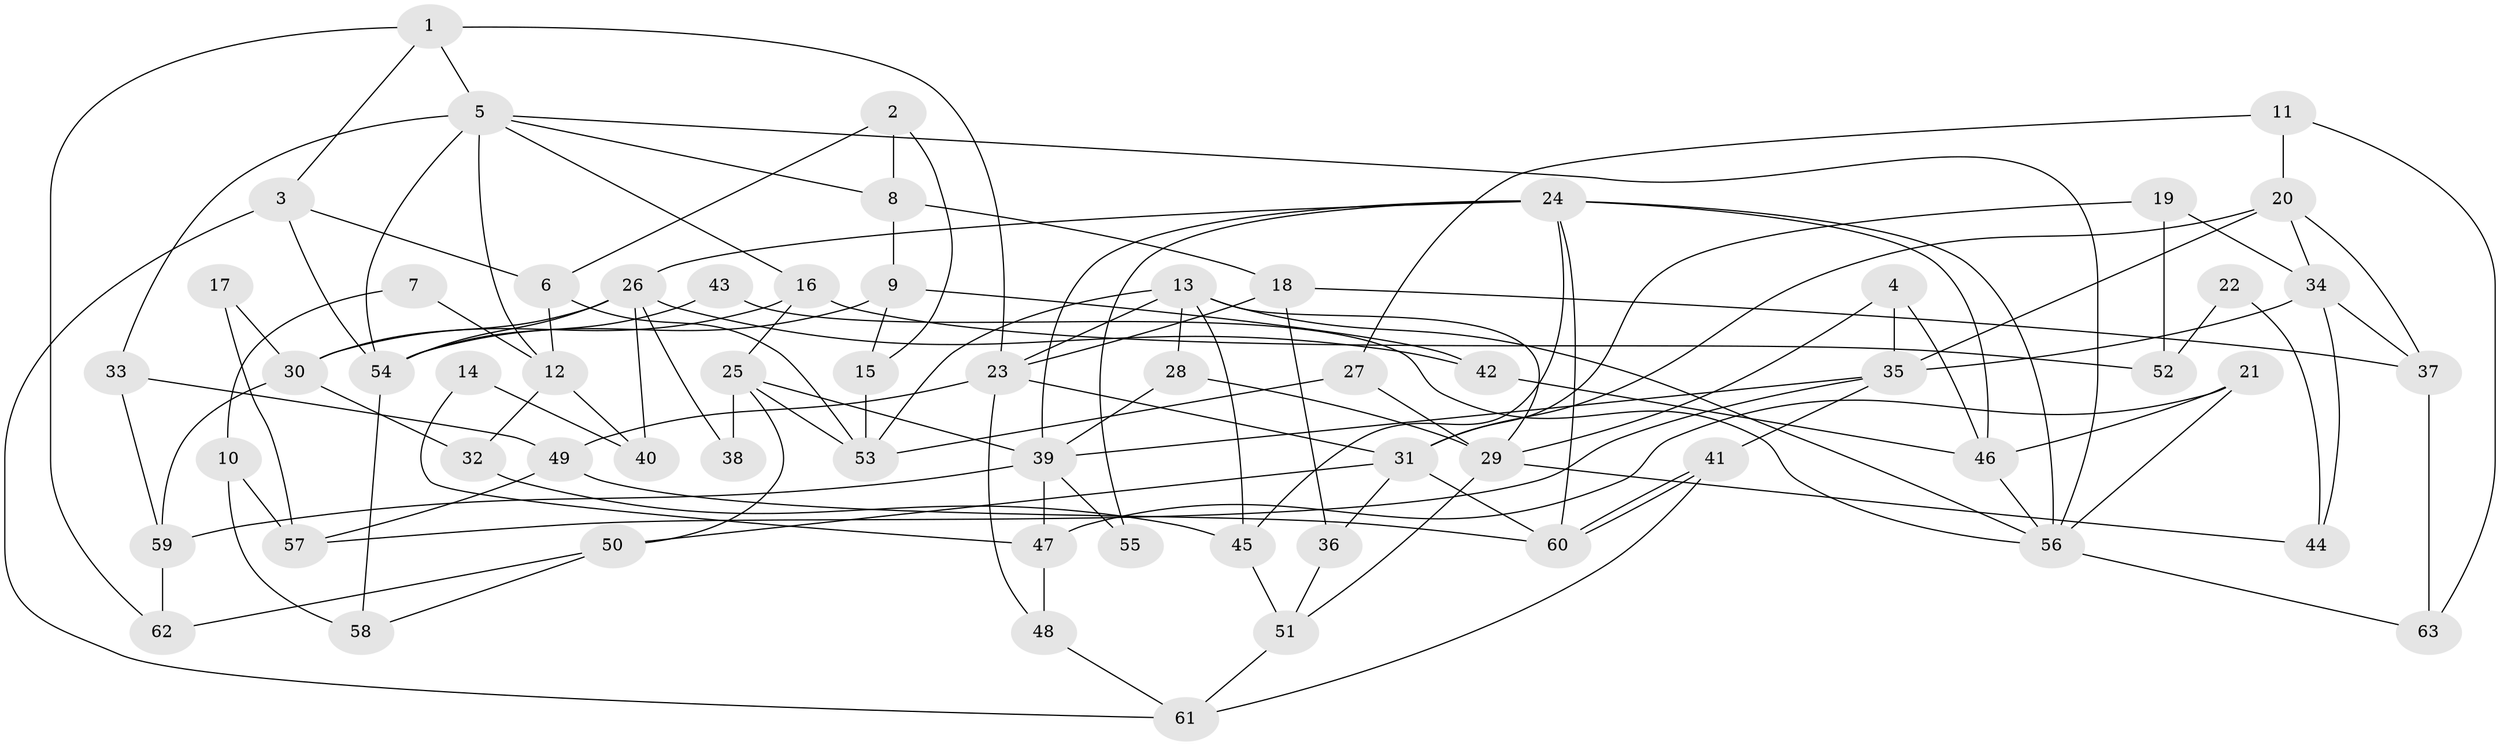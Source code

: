 // Generated by graph-tools (version 1.1) at 2025/26/03/09/25 03:26:12]
// undirected, 63 vertices, 126 edges
graph export_dot {
graph [start="1"]
  node [color=gray90,style=filled];
  1;
  2;
  3;
  4;
  5;
  6;
  7;
  8;
  9;
  10;
  11;
  12;
  13;
  14;
  15;
  16;
  17;
  18;
  19;
  20;
  21;
  22;
  23;
  24;
  25;
  26;
  27;
  28;
  29;
  30;
  31;
  32;
  33;
  34;
  35;
  36;
  37;
  38;
  39;
  40;
  41;
  42;
  43;
  44;
  45;
  46;
  47;
  48;
  49;
  50;
  51;
  52;
  53;
  54;
  55;
  56;
  57;
  58;
  59;
  60;
  61;
  62;
  63;
  1 -- 5;
  1 -- 23;
  1 -- 3;
  1 -- 62;
  2 -- 6;
  2 -- 8;
  2 -- 15;
  3 -- 54;
  3 -- 6;
  3 -- 61;
  4 -- 35;
  4 -- 46;
  4 -- 29;
  5 -- 56;
  5 -- 33;
  5 -- 8;
  5 -- 12;
  5 -- 16;
  5 -- 54;
  6 -- 53;
  6 -- 12;
  7 -- 12;
  7 -- 10;
  8 -- 18;
  8 -- 9;
  9 -- 15;
  9 -- 42;
  9 -- 54;
  10 -- 58;
  10 -- 57;
  11 -- 27;
  11 -- 20;
  11 -- 63;
  12 -- 32;
  12 -- 40;
  13 -- 28;
  13 -- 56;
  13 -- 23;
  13 -- 29;
  13 -- 45;
  13 -- 53;
  14 -- 40;
  14 -- 47;
  15 -- 53;
  16 -- 25;
  16 -- 30;
  16 -- 52;
  17 -- 57;
  17 -- 30;
  18 -- 36;
  18 -- 23;
  18 -- 37;
  19 -- 34;
  19 -- 31;
  19 -- 52;
  20 -- 35;
  20 -- 31;
  20 -- 34;
  20 -- 37;
  21 -- 56;
  21 -- 46;
  21 -- 47;
  22 -- 44;
  22 -- 52;
  23 -- 48;
  23 -- 31;
  23 -- 49;
  24 -- 56;
  24 -- 26;
  24 -- 39;
  24 -- 45;
  24 -- 46;
  24 -- 55;
  24 -- 60;
  25 -- 39;
  25 -- 50;
  25 -- 38;
  25 -- 53;
  26 -- 54;
  26 -- 30;
  26 -- 38;
  26 -- 40;
  26 -- 42;
  27 -- 53;
  27 -- 29;
  28 -- 29;
  28 -- 39;
  29 -- 44;
  29 -- 51;
  30 -- 32;
  30 -- 59;
  31 -- 60;
  31 -- 36;
  31 -- 50;
  32 -- 45;
  33 -- 49;
  33 -- 59;
  34 -- 37;
  34 -- 35;
  34 -- 44;
  35 -- 41;
  35 -- 39;
  35 -- 57;
  36 -- 51;
  37 -- 63;
  39 -- 47;
  39 -- 55;
  39 -- 59;
  41 -- 61;
  41 -- 60;
  41 -- 60;
  42 -- 46;
  43 -- 56;
  43 -- 54;
  45 -- 51;
  46 -- 56;
  47 -- 48;
  48 -- 61;
  49 -- 60;
  49 -- 57;
  50 -- 62;
  50 -- 58;
  51 -- 61;
  54 -- 58;
  56 -- 63;
  59 -- 62;
}
